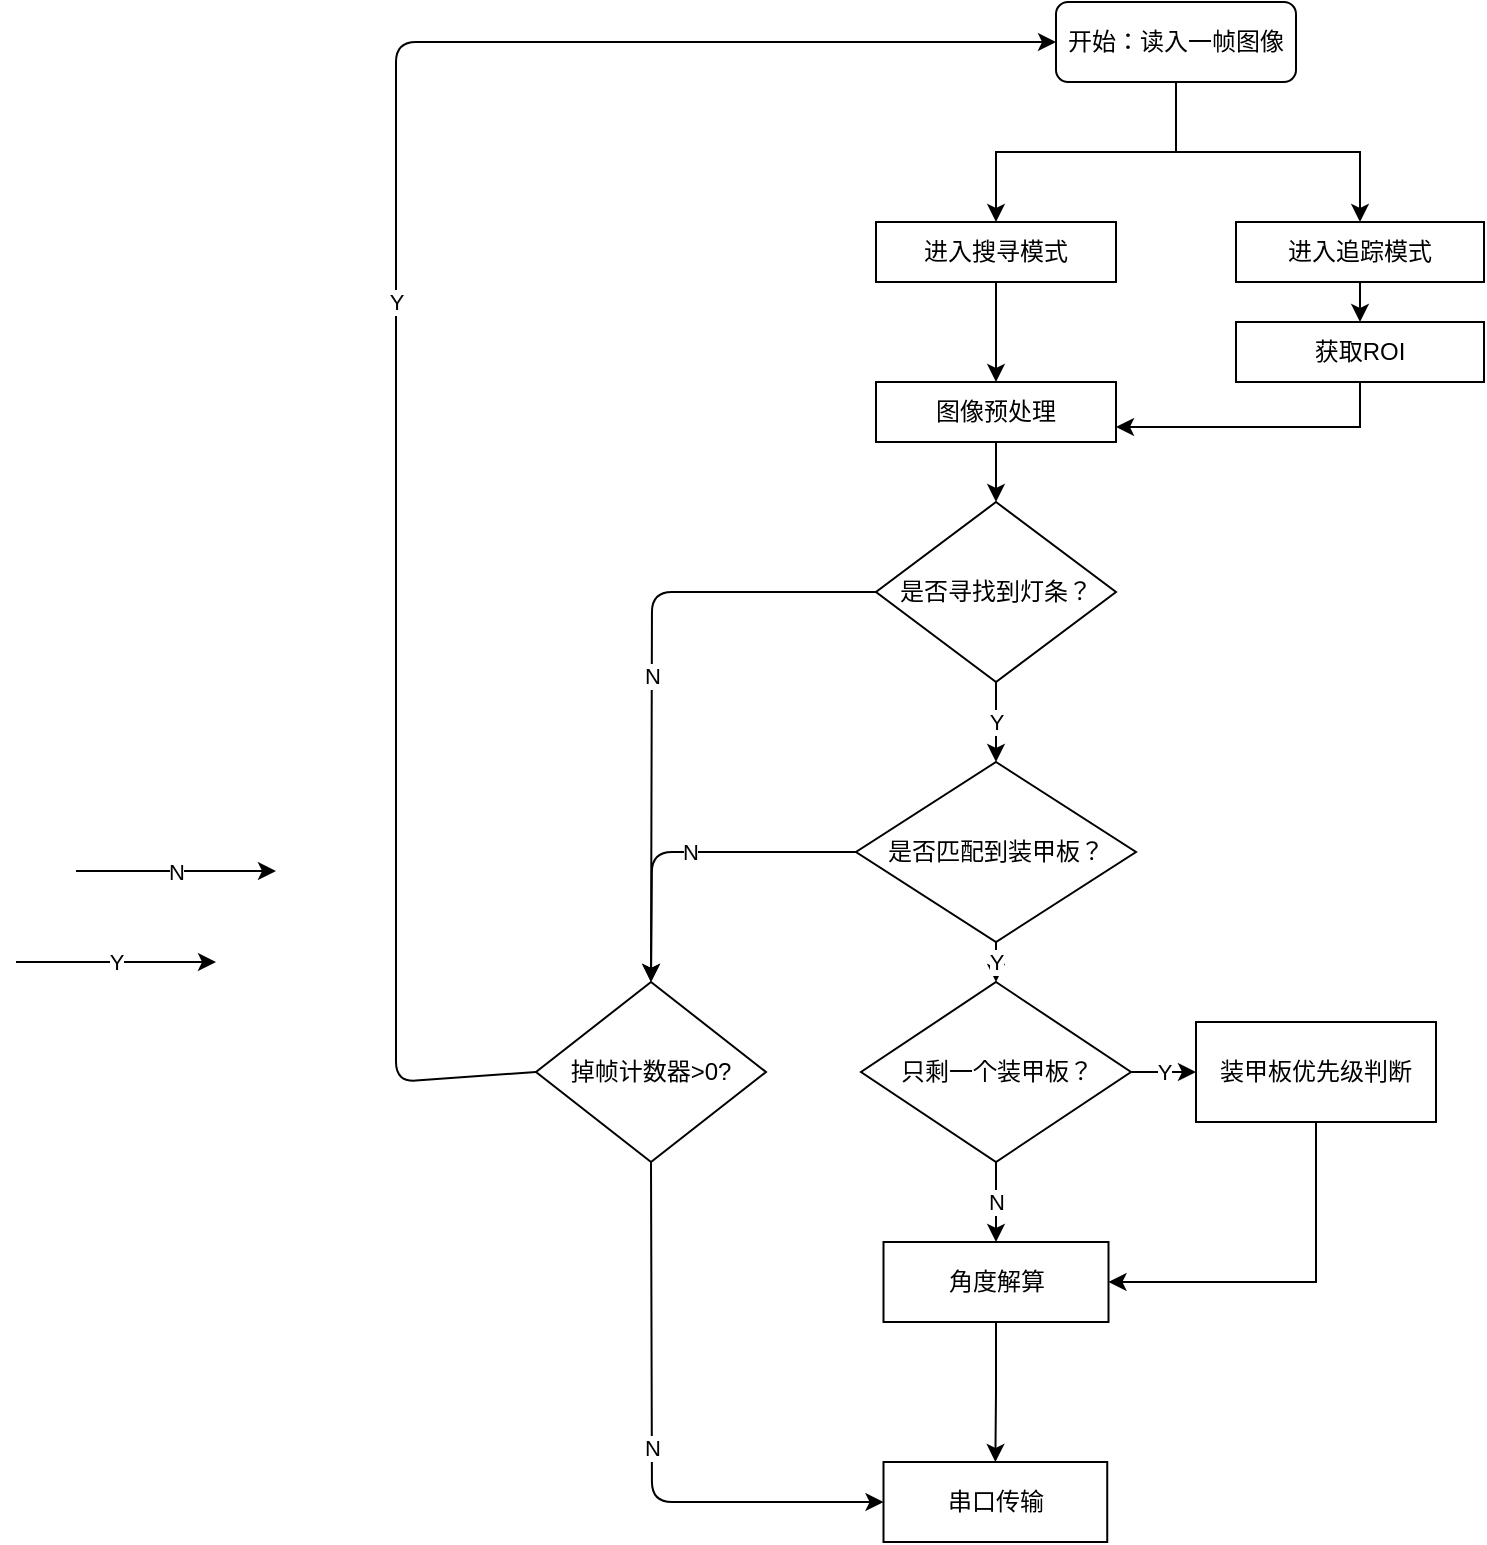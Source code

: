 <mxfile version="14.8.1" type="github">
  <diagram id="C5RBs43oDa-KdzZeNtuy" name="Page-1">
    <mxGraphModel dx="1870" dy="2814" grid="1" gridSize="10" guides="1" tooltips="1" connect="1" arrows="1" fold="1" page="1" pageScale="1" pageWidth="827" pageHeight="1169" math="0" shadow="0">
      <root>
        <mxCell id="WIyWlLk6GJQsqaUBKTNV-0" />
        <mxCell id="WIyWlLk6GJQsqaUBKTNV-1" parent="WIyWlLk6GJQsqaUBKTNV-0" />
        <mxCell id="ExE-NVO--HimaFJZiaqF-43" style="edgeStyle=orthogonalEdgeStyle;rounded=0;orthogonalLoop=1;jettySize=auto;html=1;exitX=0.5;exitY=1;exitDx=0;exitDy=0;entryX=0.5;entryY=0;entryDx=0;entryDy=0;" edge="1" parent="WIyWlLk6GJQsqaUBKTNV-1" source="Oab9Y5CSqup6-qoRblhf-17" target="ExE-NVO--HimaFJZiaqF-40">
          <mxGeometry relative="1" as="geometry" />
        </mxCell>
        <mxCell id="ExE-NVO--HimaFJZiaqF-44" style="edgeStyle=orthogonalEdgeStyle;rounded=0;orthogonalLoop=1;jettySize=auto;html=1;exitX=0.5;exitY=1;exitDx=0;exitDy=0;entryX=0.5;entryY=0;entryDx=0;entryDy=0;" edge="1" parent="WIyWlLk6GJQsqaUBKTNV-1" source="Oab9Y5CSqup6-qoRblhf-17" target="ExE-NVO--HimaFJZiaqF-0">
          <mxGeometry relative="1" as="geometry" />
        </mxCell>
        <mxCell id="Oab9Y5CSqup6-qoRblhf-17" value="开始：读入一帧图像" style="rounded=1;whiteSpace=wrap;html=1;" parent="WIyWlLk6GJQsqaUBKTNV-1" vertex="1">
          <mxGeometry x="320" y="-100" width="120" height="40" as="geometry" />
        </mxCell>
        <mxCell id="Oab9Y5CSqup6-qoRblhf-18" value="图像预处理" style="rounded=0;whiteSpace=wrap;html=1;" parent="WIyWlLk6GJQsqaUBKTNV-1" vertex="1">
          <mxGeometry x="230" y="90" width="120" height="30" as="geometry" />
        </mxCell>
        <mxCell id="Oab9Y5CSqup6-qoRblhf-19" style="edgeStyle=orthogonalEdgeStyle;rounded=0;orthogonalLoop=1;jettySize=auto;html=1;exitX=0.5;exitY=1;exitDx=0;exitDy=0;" parent="WIyWlLk6GJQsqaUBKTNV-1" source="Oab9Y5CSqup6-qoRblhf-17" target="Oab9Y5CSqup6-qoRblhf-17" edge="1">
          <mxGeometry relative="1" as="geometry" />
        </mxCell>
        <mxCell id="Oab9Y5CSqup6-qoRblhf-21" value="是否寻找到灯条？" style="rhombus;whiteSpace=wrap;html=1;" parent="WIyWlLk6GJQsqaUBKTNV-1" vertex="1">
          <mxGeometry x="230" y="150" width="120" height="90" as="geometry" />
        </mxCell>
        <mxCell id="Oab9Y5CSqup6-qoRblhf-22" value="" style="endArrow=classic;html=1;exitX=0.5;exitY=1;exitDx=0;exitDy=0;entryX=0.5;entryY=0;entryDx=0;entryDy=0;" parent="WIyWlLk6GJQsqaUBKTNV-1" source="Oab9Y5CSqup6-qoRblhf-18" target="Oab9Y5CSqup6-qoRblhf-21" edge="1">
          <mxGeometry width="50" height="50" relative="1" as="geometry">
            <mxPoint x="350" y="190" as="sourcePoint" />
            <mxPoint x="400" y="140" as="targetPoint" />
          </mxGeometry>
        </mxCell>
        <mxCell id="Oab9Y5CSqup6-qoRblhf-26" value="是否匹配到装甲板？" style="rhombus;whiteSpace=wrap;html=1;" parent="WIyWlLk6GJQsqaUBKTNV-1" vertex="1">
          <mxGeometry x="220" y="280" width="140" height="90" as="geometry" />
        </mxCell>
        <mxCell id="Oab9Y5CSqup6-qoRblhf-27" value="" style="endArrow=classic;html=1;exitX=0.5;exitY=1;exitDx=0;exitDy=0;entryX=0.5;entryY=0;entryDx=0;entryDy=0;" parent="WIyWlLk6GJQsqaUBKTNV-1" source="Oab9Y5CSqup6-qoRblhf-21" target="Oab9Y5CSqup6-qoRblhf-26" edge="1">
          <mxGeometry relative="1" as="geometry">
            <mxPoint x="390" y="210" as="sourcePoint" />
            <mxPoint x="490" y="210" as="targetPoint" />
          </mxGeometry>
        </mxCell>
        <mxCell id="Oab9Y5CSqup6-qoRblhf-28" value="Y" style="edgeLabel;resizable=0;html=1;align=center;verticalAlign=middle;labelPosition=center;verticalLabelPosition=middle;" parent="Oab9Y5CSqup6-qoRblhf-27" connectable="0" vertex="1">
          <mxGeometry relative="1" as="geometry" />
        </mxCell>
        <mxCell id="ExE-NVO--HimaFJZiaqF-7" style="edgeStyle=orthogonalEdgeStyle;rounded=0;orthogonalLoop=1;jettySize=auto;html=1;exitX=0.5;exitY=1;exitDx=0;exitDy=0;entryX=0.5;entryY=0;entryDx=0;entryDy=0;" edge="1" parent="WIyWlLk6GJQsqaUBKTNV-1" source="ExE-NVO--HimaFJZiaqF-0" target="Oab9Y5CSqup6-qoRblhf-18">
          <mxGeometry relative="1" as="geometry" />
        </mxCell>
        <mxCell id="ExE-NVO--HimaFJZiaqF-0" value="进入搜寻模式" style="rounded=0;whiteSpace=wrap;html=1;" vertex="1" parent="WIyWlLk6GJQsqaUBKTNV-1">
          <mxGeometry x="230" y="10" width="120" height="30" as="geometry" />
        </mxCell>
        <mxCell id="ExE-NVO--HimaFJZiaqF-1" style="edgeStyle=orthogonalEdgeStyle;rounded=0;orthogonalLoop=1;jettySize=auto;html=1;exitX=0.5;exitY=1;exitDx=0;exitDy=0;" edge="1" parent="WIyWlLk6GJQsqaUBKTNV-1" source="ExE-NVO--HimaFJZiaqF-0" target="ExE-NVO--HimaFJZiaqF-0">
          <mxGeometry relative="1" as="geometry" />
        </mxCell>
        <mxCell id="ExE-NVO--HimaFJZiaqF-8" value="只剩一个装甲板？" style="rhombus;whiteSpace=wrap;html=1;" vertex="1" parent="WIyWlLk6GJQsqaUBKTNV-1">
          <mxGeometry x="222.5" y="390" width="135" height="90" as="geometry" />
        </mxCell>
        <mxCell id="ExE-NVO--HimaFJZiaqF-36" style="edgeStyle=orthogonalEdgeStyle;rounded=0;orthogonalLoop=1;jettySize=auto;html=1;exitX=0.5;exitY=1;exitDx=0;exitDy=0;entryX=1;entryY=0.5;entryDx=0;entryDy=0;" edge="1" parent="WIyWlLk6GJQsqaUBKTNV-1" source="ExE-NVO--HimaFJZiaqF-11" target="ExE-NVO--HimaFJZiaqF-35">
          <mxGeometry relative="1" as="geometry" />
        </mxCell>
        <mxCell id="ExE-NVO--HimaFJZiaqF-11" value="装甲板优先级判断" style="rounded=0;whiteSpace=wrap;html=1;" vertex="1" parent="WIyWlLk6GJQsqaUBKTNV-1">
          <mxGeometry x="390" y="410" width="120" height="50" as="geometry" />
        </mxCell>
        <mxCell id="ExE-NVO--HimaFJZiaqF-13" value="" style="endArrow=classic;html=1;entryX=0;entryY=0.5;entryDx=0;entryDy=0;exitX=1;exitY=0.5;exitDx=0;exitDy=0;" edge="1" parent="WIyWlLk6GJQsqaUBKTNV-1" source="ExE-NVO--HimaFJZiaqF-8" target="ExE-NVO--HimaFJZiaqF-11">
          <mxGeometry relative="1" as="geometry">
            <mxPoint x="260" y="480" as="sourcePoint" />
            <mxPoint x="360" y="480" as="targetPoint" />
          </mxGeometry>
        </mxCell>
        <mxCell id="ExE-NVO--HimaFJZiaqF-14" value="Y" style="edgeLabel;resizable=0;html=1;align=center;verticalAlign=middle;" connectable="0" vertex="1" parent="ExE-NVO--HimaFJZiaqF-13">
          <mxGeometry relative="1" as="geometry" />
        </mxCell>
        <mxCell id="ExE-NVO--HimaFJZiaqF-16" value="" style="endArrow=classic;html=1;entryX=0.5;entryY=0;entryDx=0;entryDy=0;exitX=0.5;exitY=1;exitDx=0;exitDy=0;" edge="1" parent="WIyWlLk6GJQsqaUBKTNV-1" source="ExE-NVO--HimaFJZiaqF-8" target="ExE-NVO--HimaFJZiaqF-35">
          <mxGeometry relative="1" as="geometry">
            <mxPoint x="110" y="480" as="sourcePoint" />
            <mxPoint x="210" y="480" as="targetPoint" />
          </mxGeometry>
        </mxCell>
        <mxCell id="ExE-NVO--HimaFJZiaqF-17" value="N" style="edgeLabel;resizable=0;html=1;align=center;verticalAlign=middle;" connectable="0" vertex="1" parent="ExE-NVO--HimaFJZiaqF-16">
          <mxGeometry relative="1" as="geometry" />
        </mxCell>
        <mxCell id="ExE-NVO--HimaFJZiaqF-33" value="" style="endArrow=classic;html=1;exitX=0.5;exitY=1;exitDx=0;exitDy=0;entryX=0.5;entryY=0;entryDx=0;entryDy=0;" edge="1" parent="WIyWlLk6GJQsqaUBKTNV-1" source="Oab9Y5CSqup6-qoRblhf-26" target="ExE-NVO--HimaFJZiaqF-8">
          <mxGeometry relative="1" as="geometry">
            <mxPoint x="100" y="400" as="sourcePoint" />
            <mxPoint x="200" y="400" as="targetPoint" />
            <Array as="points" />
          </mxGeometry>
        </mxCell>
        <mxCell id="ExE-NVO--HimaFJZiaqF-34" value="Y" style="edgeLabel;resizable=0;html=1;align=center;verticalAlign=middle;" connectable="0" vertex="1" parent="ExE-NVO--HimaFJZiaqF-33">
          <mxGeometry relative="1" as="geometry" />
        </mxCell>
        <mxCell id="ExE-NVO--HimaFJZiaqF-77" style="edgeStyle=orthogonalEdgeStyle;rounded=0;orthogonalLoop=1;jettySize=auto;html=1;exitX=0.5;exitY=1;exitDx=0;exitDy=0;entryX=0.5;entryY=0;entryDx=0;entryDy=0;" edge="1" parent="WIyWlLk6GJQsqaUBKTNV-1" source="ExE-NVO--HimaFJZiaqF-35" target="ExE-NVO--HimaFJZiaqF-38">
          <mxGeometry relative="1" as="geometry" />
        </mxCell>
        <mxCell id="ExE-NVO--HimaFJZiaqF-35" value="角度解算" style="rounded=0;whiteSpace=wrap;html=1;" vertex="1" parent="WIyWlLk6GJQsqaUBKTNV-1">
          <mxGeometry x="233.75" y="520" width="112.5" height="40" as="geometry" />
        </mxCell>
        <mxCell id="ExE-NVO--HimaFJZiaqF-38" value="串口传输" style="rounded=0;whiteSpace=wrap;html=1;" vertex="1" parent="WIyWlLk6GJQsqaUBKTNV-1">
          <mxGeometry x="233.75" y="630" width="111.87" height="40" as="geometry" />
        </mxCell>
        <mxCell id="ExE-NVO--HimaFJZiaqF-46" style="edgeStyle=orthogonalEdgeStyle;rounded=0;orthogonalLoop=1;jettySize=auto;html=1;exitX=0.5;exitY=1;exitDx=0;exitDy=0;entryX=0.5;entryY=0;entryDx=0;entryDy=0;" edge="1" parent="WIyWlLk6GJQsqaUBKTNV-1" source="ExE-NVO--HimaFJZiaqF-40" target="ExE-NVO--HimaFJZiaqF-45">
          <mxGeometry relative="1" as="geometry" />
        </mxCell>
        <mxCell id="ExE-NVO--HimaFJZiaqF-40" value="进入追踪模式" style="rounded=0;whiteSpace=wrap;html=1;" vertex="1" parent="WIyWlLk6GJQsqaUBKTNV-1">
          <mxGeometry x="410" y="10" width="124" height="30" as="geometry" />
        </mxCell>
        <mxCell id="ExE-NVO--HimaFJZiaqF-49" style="edgeStyle=orthogonalEdgeStyle;rounded=0;orthogonalLoop=1;jettySize=auto;html=1;exitX=0.5;exitY=1;exitDx=0;exitDy=0;entryX=1;entryY=0.75;entryDx=0;entryDy=0;" edge="1" parent="WIyWlLk6GJQsqaUBKTNV-1" source="ExE-NVO--HimaFJZiaqF-45" target="Oab9Y5CSqup6-qoRblhf-18">
          <mxGeometry relative="1" as="geometry" />
        </mxCell>
        <mxCell id="ExE-NVO--HimaFJZiaqF-45" value="获取ROI" style="rounded=0;whiteSpace=wrap;html=1;" vertex="1" parent="WIyWlLk6GJQsqaUBKTNV-1">
          <mxGeometry x="410" y="60" width="124" height="30" as="geometry" />
        </mxCell>
        <mxCell id="ExE-NVO--HimaFJZiaqF-70" value="" style="endArrow=classic;html=1;" edge="1" parent="WIyWlLk6GJQsqaUBKTNV-1">
          <mxGeometry relative="1" as="geometry">
            <mxPoint x="-200" y="380" as="sourcePoint" />
            <mxPoint x="-100" y="380" as="targetPoint" />
            <Array as="points">
              <mxPoint x="-150" y="380" />
            </Array>
          </mxGeometry>
        </mxCell>
        <mxCell id="ExE-NVO--HimaFJZiaqF-71" value="Y" style="edgeLabel;resizable=0;html=1;align=center;verticalAlign=middle;" connectable="0" vertex="1" parent="ExE-NVO--HimaFJZiaqF-70">
          <mxGeometry relative="1" as="geometry" />
        </mxCell>
        <mxCell id="ExE-NVO--HimaFJZiaqF-79" value="掉帧计数器&amp;gt;0?" style="rhombus;whiteSpace=wrap;html=1;" vertex="1" parent="WIyWlLk6GJQsqaUBKTNV-1">
          <mxGeometry x="60" y="390" width="115" height="90" as="geometry" />
        </mxCell>
        <mxCell id="ExE-NVO--HimaFJZiaqF-81" value="" style="endArrow=classic;html=1;" edge="1" parent="WIyWlLk6GJQsqaUBKTNV-1">
          <mxGeometry relative="1" as="geometry">
            <mxPoint x="-170" y="334.5" as="sourcePoint" />
            <mxPoint x="-70" y="334.5" as="targetPoint" />
            <Array as="points">
              <mxPoint x="-120" y="334.5" />
            </Array>
          </mxGeometry>
        </mxCell>
        <mxCell id="ExE-NVO--HimaFJZiaqF-82" value="N" style="edgeLabel;resizable=0;html=1;align=center;verticalAlign=middle;" connectable="0" vertex="1" parent="ExE-NVO--HimaFJZiaqF-81">
          <mxGeometry relative="1" as="geometry" />
        </mxCell>
        <mxCell id="ExE-NVO--HimaFJZiaqF-83" value="" style="endArrow=classic;html=1;entryX=0.5;entryY=0;entryDx=0;entryDy=0;exitX=0;exitY=0.5;exitDx=0;exitDy=0;" edge="1" parent="WIyWlLk6GJQsqaUBKTNV-1" source="Oab9Y5CSqup6-qoRblhf-21" target="ExE-NVO--HimaFJZiaqF-79">
          <mxGeometry relative="1" as="geometry">
            <mxPoint x="90" y="300" as="sourcePoint" />
            <mxPoint x="-60" y="344.5" as="targetPoint" />
            <Array as="points">
              <mxPoint x="118" y="195" />
            </Array>
          </mxGeometry>
        </mxCell>
        <mxCell id="ExE-NVO--HimaFJZiaqF-84" value="N" style="edgeLabel;resizable=0;html=1;align=center;verticalAlign=middle;" connectable="0" vertex="1" parent="ExE-NVO--HimaFJZiaqF-83">
          <mxGeometry relative="1" as="geometry" />
        </mxCell>
        <mxCell id="ExE-NVO--HimaFJZiaqF-85" value="" style="endArrow=classic;html=1;entryX=0.5;entryY=0;entryDx=0;entryDy=0;exitX=0;exitY=0.5;exitDx=0;exitDy=0;" edge="1" parent="WIyWlLk6GJQsqaUBKTNV-1" source="Oab9Y5CSqup6-qoRblhf-26" target="ExE-NVO--HimaFJZiaqF-79">
          <mxGeometry relative="1" as="geometry">
            <mxPoint x="-60" y="369" as="sourcePoint" />
            <mxPoint x="40" y="369" as="targetPoint" />
            <Array as="points">
              <mxPoint x="118" y="325" />
            </Array>
          </mxGeometry>
        </mxCell>
        <mxCell id="ExE-NVO--HimaFJZiaqF-86" value="N" style="edgeLabel;resizable=0;html=1;align=center;verticalAlign=middle;" connectable="0" vertex="1" parent="ExE-NVO--HimaFJZiaqF-85">
          <mxGeometry relative="1" as="geometry" />
        </mxCell>
        <mxCell id="ExE-NVO--HimaFJZiaqF-87" value="" style="endArrow=classic;html=1;exitX=0.5;exitY=1;exitDx=0;exitDy=0;entryX=0;entryY=0.5;entryDx=0;entryDy=0;" edge="1" parent="WIyWlLk6GJQsqaUBKTNV-1" source="ExE-NVO--HimaFJZiaqF-79" target="ExE-NVO--HimaFJZiaqF-38">
          <mxGeometry relative="1" as="geometry">
            <mxPoint x="-160" y="344.5" as="sourcePoint" />
            <mxPoint x="-60" y="344.5" as="targetPoint" />
            <Array as="points">
              <mxPoint x="118" y="650" />
            </Array>
          </mxGeometry>
        </mxCell>
        <mxCell id="ExE-NVO--HimaFJZiaqF-88" value="N" style="edgeLabel;resizable=0;html=1;align=center;verticalAlign=middle;" connectable="0" vertex="1" parent="ExE-NVO--HimaFJZiaqF-87">
          <mxGeometry relative="1" as="geometry" />
        </mxCell>
        <mxCell id="ExE-NVO--HimaFJZiaqF-89" value="" style="endArrow=classic;html=1;exitX=0;exitY=0.5;exitDx=0;exitDy=0;entryX=0;entryY=0.5;entryDx=0;entryDy=0;" edge="1" parent="WIyWlLk6GJQsqaUBKTNV-1" source="ExE-NVO--HimaFJZiaqF-79" target="Oab9Y5CSqup6-qoRblhf-17">
          <mxGeometry relative="1" as="geometry">
            <mxPoint x="-190" y="390" as="sourcePoint" />
            <mxPoint x="-90" y="390" as="targetPoint" />
            <Array as="points">
              <mxPoint x="-10" y="440" />
              <mxPoint x="-10" y="-80" />
            </Array>
          </mxGeometry>
        </mxCell>
        <mxCell id="ExE-NVO--HimaFJZiaqF-90" value="Y" style="edgeLabel;resizable=0;html=1;align=center;verticalAlign=middle;" connectable="0" vertex="1" parent="ExE-NVO--HimaFJZiaqF-89">
          <mxGeometry relative="1" as="geometry" />
        </mxCell>
      </root>
    </mxGraphModel>
  </diagram>
</mxfile>
